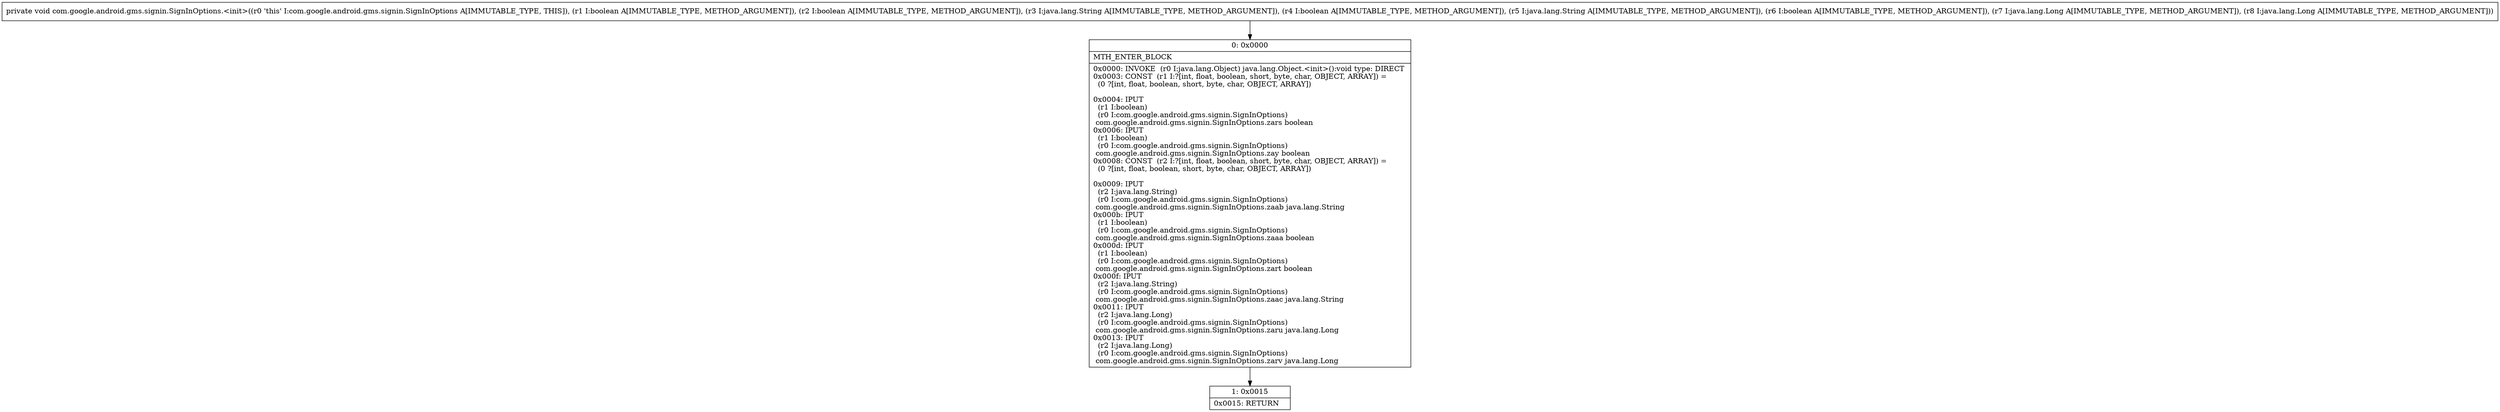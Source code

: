 digraph "CFG forcom.google.android.gms.signin.SignInOptions.\<init\>(ZZLjava\/lang\/String;ZLjava\/lang\/String;ZLjava\/lang\/Long;Ljava\/lang\/Long;)V" {
Node_0 [shape=record,label="{0\:\ 0x0000|MTH_ENTER_BLOCK\l|0x0000: INVOKE  (r0 I:java.lang.Object) java.lang.Object.\<init\>():void type: DIRECT \l0x0003: CONST  (r1 I:?[int, float, boolean, short, byte, char, OBJECT, ARRAY]) = \l  (0 ?[int, float, boolean, short, byte, char, OBJECT, ARRAY])\l \l0x0004: IPUT  \l  (r1 I:boolean)\l  (r0 I:com.google.android.gms.signin.SignInOptions)\l com.google.android.gms.signin.SignInOptions.zars boolean \l0x0006: IPUT  \l  (r1 I:boolean)\l  (r0 I:com.google.android.gms.signin.SignInOptions)\l com.google.android.gms.signin.SignInOptions.zay boolean \l0x0008: CONST  (r2 I:?[int, float, boolean, short, byte, char, OBJECT, ARRAY]) = \l  (0 ?[int, float, boolean, short, byte, char, OBJECT, ARRAY])\l \l0x0009: IPUT  \l  (r2 I:java.lang.String)\l  (r0 I:com.google.android.gms.signin.SignInOptions)\l com.google.android.gms.signin.SignInOptions.zaab java.lang.String \l0x000b: IPUT  \l  (r1 I:boolean)\l  (r0 I:com.google.android.gms.signin.SignInOptions)\l com.google.android.gms.signin.SignInOptions.zaaa boolean \l0x000d: IPUT  \l  (r1 I:boolean)\l  (r0 I:com.google.android.gms.signin.SignInOptions)\l com.google.android.gms.signin.SignInOptions.zart boolean \l0x000f: IPUT  \l  (r2 I:java.lang.String)\l  (r0 I:com.google.android.gms.signin.SignInOptions)\l com.google.android.gms.signin.SignInOptions.zaac java.lang.String \l0x0011: IPUT  \l  (r2 I:java.lang.Long)\l  (r0 I:com.google.android.gms.signin.SignInOptions)\l com.google.android.gms.signin.SignInOptions.zaru java.lang.Long \l0x0013: IPUT  \l  (r2 I:java.lang.Long)\l  (r0 I:com.google.android.gms.signin.SignInOptions)\l com.google.android.gms.signin.SignInOptions.zarv java.lang.Long \l}"];
Node_1 [shape=record,label="{1\:\ 0x0015|0x0015: RETURN   \l}"];
MethodNode[shape=record,label="{private void com.google.android.gms.signin.SignInOptions.\<init\>((r0 'this' I:com.google.android.gms.signin.SignInOptions A[IMMUTABLE_TYPE, THIS]), (r1 I:boolean A[IMMUTABLE_TYPE, METHOD_ARGUMENT]), (r2 I:boolean A[IMMUTABLE_TYPE, METHOD_ARGUMENT]), (r3 I:java.lang.String A[IMMUTABLE_TYPE, METHOD_ARGUMENT]), (r4 I:boolean A[IMMUTABLE_TYPE, METHOD_ARGUMENT]), (r5 I:java.lang.String A[IMMUTABLE_TYPE, METHOD_ARGUMENT]), (r6 I:boolean A[IMMUTABLE_TYPE, METHOD_ARGUMENT]), (r7 I:java.lang.Long A[IMMUTABLE_TYPE, METHOD_ARGUMENT]), (r8 I:java.lang.Long A[IMMUTABLE_TYPE, METHOD_ARGUMENT])) }"];
MethodNode -> Node_0;
Node_0 -> Node_1;
}

